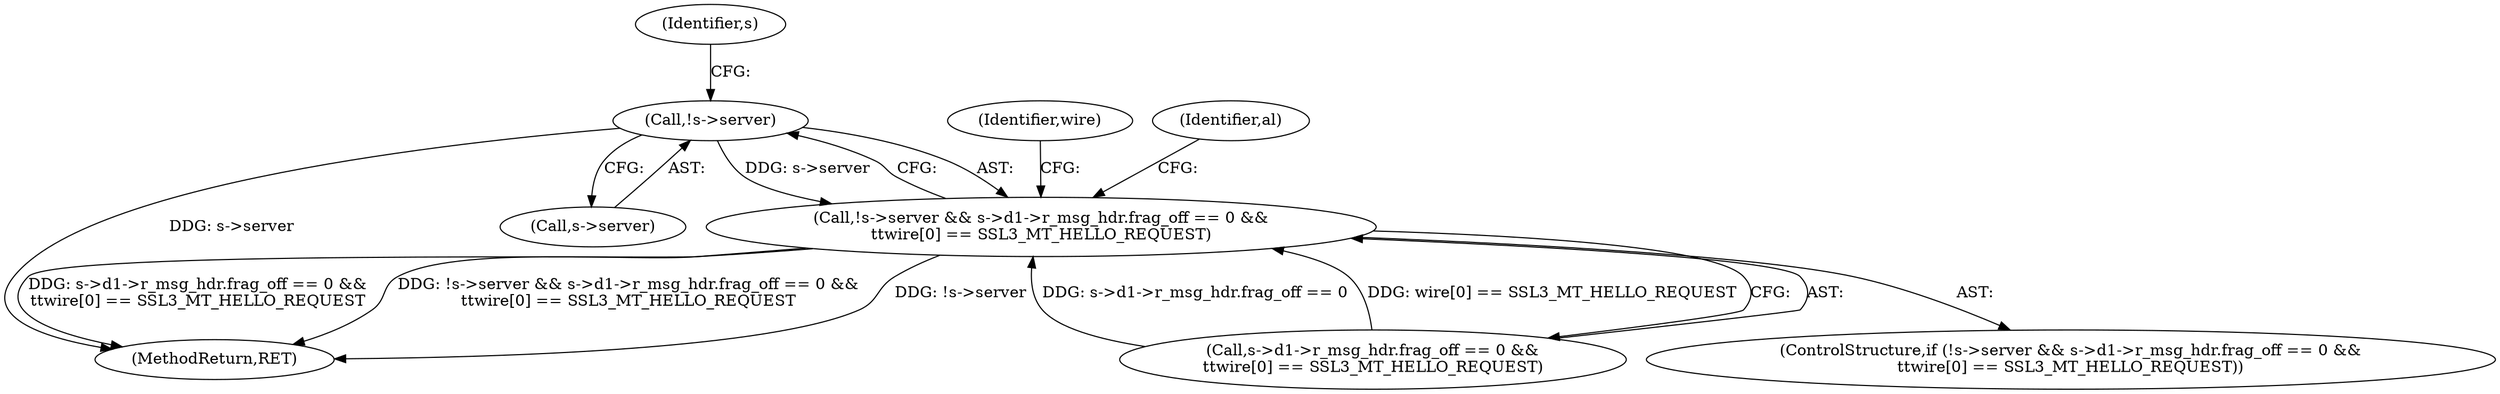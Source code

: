digraph "0_openssl_d3152655d5319ce883c8e3ac4b99f8de4c59d846@pointer" {
"1000238" [label="(Call,!s->server)"];
"1000237" [label="(Call,!s->server && s->d1->r_msg_hdr.frag_off == 0 &&\n\t\twire[0] == SSL3_MT_HELLO_REQUEST)"];
"1000238" [label="(Call,!s->server)"];
"1000236" [label="(ControlStructure,if (!s->server && s->d1->r_msg_hdr.frag_off == 0 &&\n\t\twire[0] == SSL3_MT_HELLO_REQUEST))"];
"1000412" [label="(MethodReturn,RET)"];
"1000247" [label="(Identifier,s)"];
"1000239" [label="(Call,s->server)"];
"1000310" [label="(Identifier,al)"];
"1000242" [label="(Call,s->d1->r_msg_hdr.frag_off == 0 &&\n\t\twire[0] == SSL3_MT_HELLO_REQUEST)"];
"1000237" [label="(Call,!s->server && s->d1->r_msg_hdr.frag_off == 0 &&\n\t\twire[0] == SSL3_MT_HELLO_REQUEST)"];
"1000262" [label="(Identifier,wire)"];
"1000238" -> "1000237"  [label="AST: "];
"1000238" -> "1000239"  [label="CFG: "];
"1000239" -> "1000238"  [label="AST: "];
"1000247" -> "1000238"  [label="CFG: "];
"1000237" -> "1000238"  [label="CFG: "];
"1000238" -> "1000412"  [label="DDG: s->server"];
"1000238" -> "1000237"  [label="DDG: s->server"];
"1000237" -> "1000236"  [label="AST: "];
"1000237" -> "1000242"  [label="CFG: "];
"1000242" -> "1000237"  [label="AST: "];
"1000262" -> "1000237"  [label="CFG: "];
"1000310" -> "1000237"  [label="CFG: "];
"1000237" -> "1000412"  [label="DDG: !s->server && s->d1->r_msg_hdr.frag_off == 0 &&\n\t\twire[0] == SSL3_MT_HELLO_REQUEST"];
"1000237" -> "1000412"  [label="DDG: !s->server"];
"1000237" -> "1000412"  [label="DDG: s->d1->r_msg_hdr.frag_off == 0 &&\n\t\twire[0] == SSL3_MT_HELLO_REQUEST"];
"1000242" -> "1000237"  [label="DDG: s->d1->r_msg_hdr.frag_off == 0"];
"1000242" -> "1000237"  [label="DDG: wire[0] == SSL3_MT_HELLO_REQUEST"];
}
